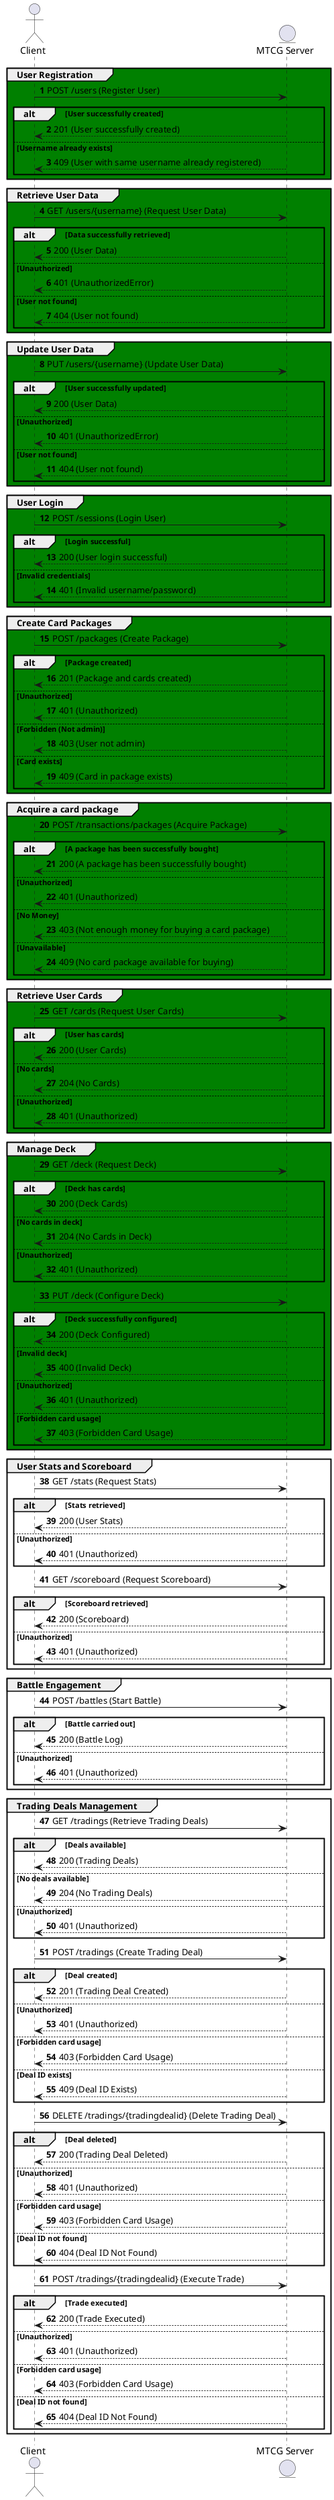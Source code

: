 @startuml
autonumber

actor Client as "Client"
entity Server as "MTCG Server"

group #green User Registration
    Client -> Server: POST /users (Register User)
    alt User successfully created
        Server --> Client: 201 (User successfully created)
    else Username already exists
        Server --> Client: 409 (User with same username already registered)
    end
end

group #green Retrieve User Data
    Client -> Server: GET /users/{username} (Request User Data)
    alt Data successfully retrieved
        Server --> Client: 200 (User Data)
    else Unauthorized
        Server --> Client: 401 (UnauthorizedError)
    else User not found
        Server --> Client: 404 (User not found)
    end
end

group #green Update User Data
    Client -> Server: PUT /users/{username} (Update User Data)
    alt User successfully updated
        Server --> Client: 200 (User Data)
    else Unauthorized
        Server --> Client: 401 (UnauthorizedError)
    else User not found
        Server --> Client: 404 (User not found)
    end
end

group #green User Login
    Client -> Server: POST /sessions (Login User)
    alt Login successful
        Server --> Client: 200 (User login successful)
    else Invalid credentials
        Server --> Client: 401 (Invalid username/password)
    end
end


group #green Create Card Packages
    Client -> Server: POST /packages (Create Package)
    alt Package created
        Server --> Client: 201 (Package and cards created)
    else Unauthorized
        Server --> Client: 401 (Unauthorized)
    else Forbidden (Not admin)
        Server --> Client: 403 (User not admin)
    else Card exists
        Server --> Client: 409 (Card in package exists)
    end
end

group #green Acquire a card package
    Client -> Server: POST /transactions/packages (Acquire Package)
    alt A package has been successfully bought
        Server --> Client: 200 (A package has been successfully bought)
    else Unauthorized
        Server --> Client: 401 (Unauthorized)
    else No Money
        Server --> Client: 403 (Not enough money for buying a card package)
    else Unavailable
        Server --> Client: 409 (No card package available for buying)
    end
end

group #green Retrieve User Cards
    Client -> Server: GET /cards (Request User Cards)
    alt User has cards
        Server --> Client: 200 (User Cards)
    else No cards
        Server --> Client: 204 (No Cards)
    else Unauthorized
        Server --> Client: 401 (Unauthorized)
    end
end

group #green Manage Deck
    Client -> Server: GET /deck (Request Deck)
    alt Deck has cards
        Server --> Client: 200 (Deck Cards)
    else No cards in deck
        Server --> Client: 204 (No Cards in Deck)
    else Unauthorized
        Server --> Client: 401 (Unauthorized)
    end

    Client -> Server: PUT /deck (Configure Deck)
    alt Deck successfully configured
        Server --> Client: 200 (Deck Configured)
    else Invalid deck
        Server --> Client: 400 (Invalid Deck)
    else Unauthorized
        Server --> Client: 401 (Unauthorized)
    else Forbidden card usage
        Server --> Client: 403 (Forbidden Card Usage)
    end
end

group User Stats and Scoreboard
    Client -> Server: GET /stats (Request Stats)
    alt Stats retrieved
        Server --> Client: 200 (User Stats)
    else Unauthorized
        Server --> Client: 401 (Unauthorized)
    end

    Client -> Server: GET /scoreboard (Request Scoreboard)
    alt Scoreboard retrieved
        Server --> Client: 200 (Scoreboard)
    else Unauthorized
        Server --> Client: 401 (Unauthorized)
    end
end

group Battle Engagement
    Client -> Server: POST /battles (Start Battle)
    alt Battle carried out
        Server --> Client: 200 (Battle Log)
    else Unauthorized
        Server --> Client: 401 (Unauthorized)
    end
end

group Trading Deals Management
    Client -> Server: GET /tradings (Retrieve Trading Deals)
    alt Deals available
        Server --> Client: 200 (Trading Deals)
    else No deals available
        Server --> Client: 204 (No Trading Deals)
    else Unauthorized
        Server --> Client: 401 (Unauthorized)
    end

    Client -> Server: POST /tradings (Create Trading Deal)
    alt Deal created
        Server --> Client: 201 (Trading Deal Created)
    else Unauthorized
        Server --> Client: 401 (Unauthorized)
    else Forbidden card usage
        Server --> Client: 403 (Forbidden Card Usage)
    else Deal ID exists
        Server --> Client: 409 (Deal ID Exists)
    end

    Client -> Server: DELETE /tradings/{tradingdealid} (Delete Trading Deal)
    alt Deal deleted
        Server --> Client: 200 (Trading Deal Deleted)
    else Unauthorized
        Server --> Client: 401 (Unauthorized)
    else Forbidden card usage
        Server --> Client: 403 (Forbidden Card Usage)
    else Deal ID not found
        Server --> Client: 404 (Deal ID Not Found)
    end

    Client -> Server: POST /tradings/{tradingdealid} (Execute Trade)
    alt Trade executed
        Server --> Client: 200 (Trade Executed)
    else Unauthorized
        Server --> Client: 401 (Unauthorized)
    else Forbidden card usage
        Server --> Client: 403 (Forbidden Card Usage)
    else Deal ID not found
        Server --> Client: 404 (Deal ID Not Found)
    end
end

@enduml
